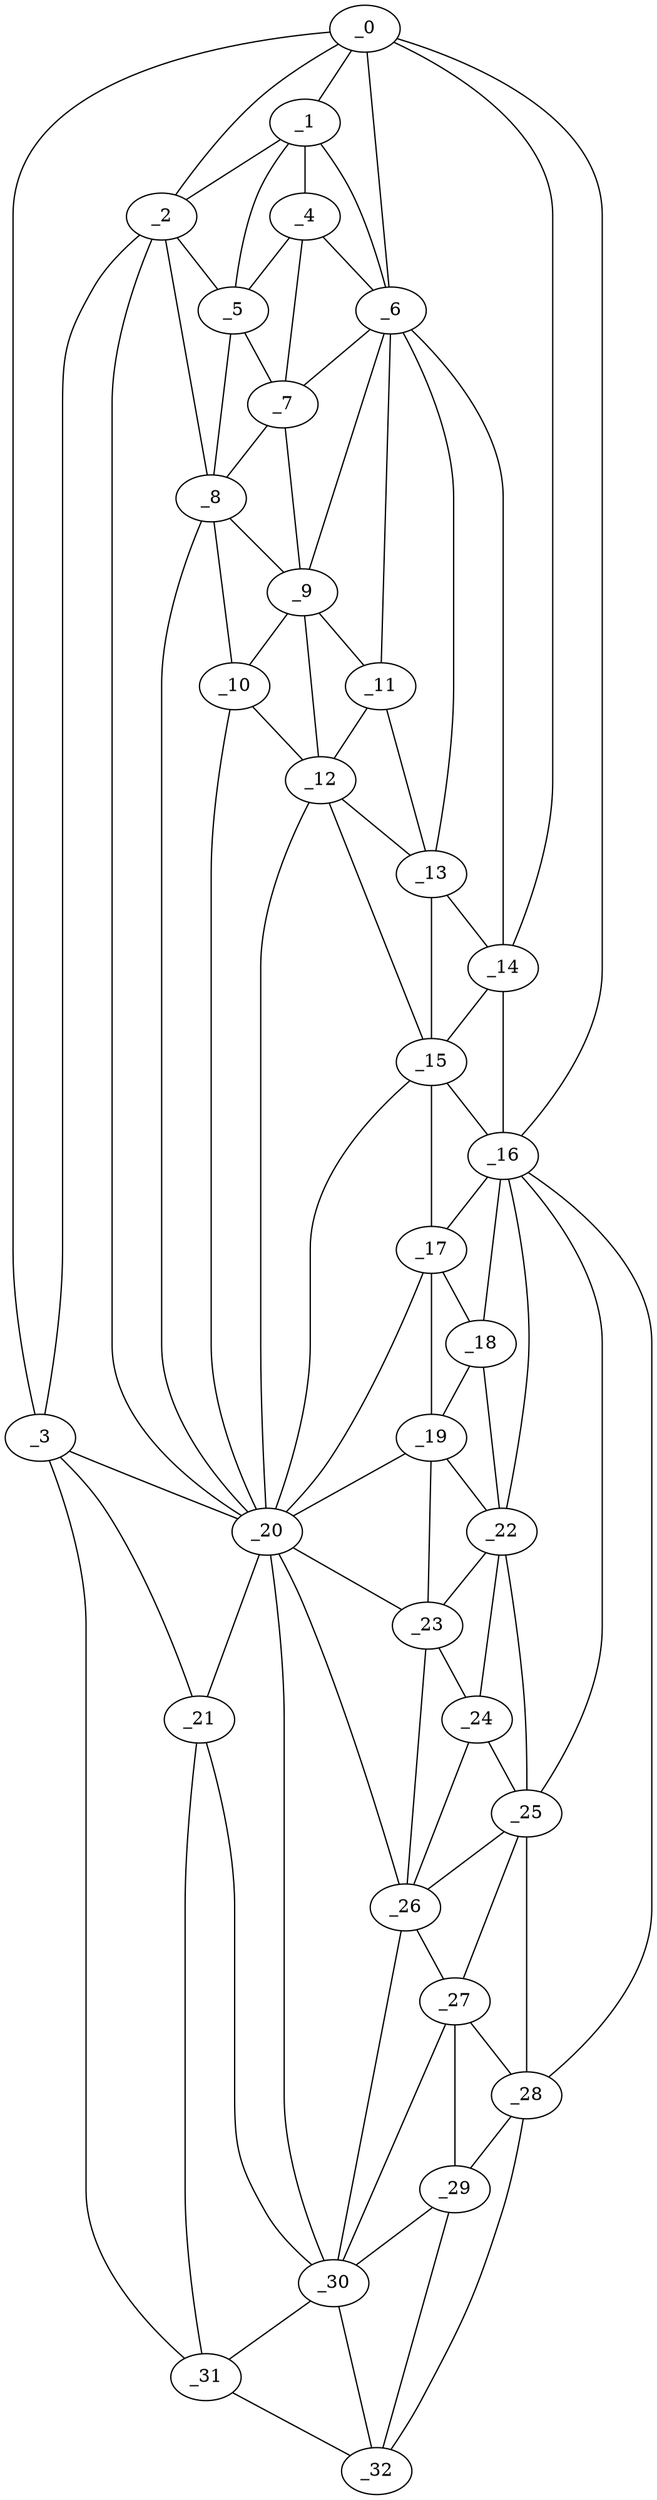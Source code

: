 graph "obj54__175.gxl" {
	_0	 [x=8,
		y=22];
	_1	 [x=10,
		y=30];
	_0 -- _1	 [valence=1];
	_2	 [x=12,
		y=44];
	_0 -- _2	 [valence=1];
	_3	 [x=12,
		y=109];
	_0 -- _3	 [valence=1];
	_6	 [x=23,
		y=23];
	_0 -- _6	 [valence=2];
	_14	 [x=50,
		y=21];
	_0 -- _14	 [valence=1];
	_16	 [x=59,
		y=20];
	_0 -- _16	 [valence=1];
	_1 -- _2	 [valence=2];
	_4	 [x=20,
		y=31];
	_1 -- _4	 [valence=2];
	_5	 [x=22,
		y=38];
	_1 -- _5	 [valence=2];
	_1 -- _6	 [valence=2];
	_2 -- _3	 [valence=1];
	_2 -- _5	 [valence=2];
	_8	 [x=27,
		y=37];
	_2 -- _8	 [valence=2];
	_20	 [x=67,
		y=56];
	_2 -- _20	 [valence=2];
	_3 -- _20	 [valence=2];
	_21	 [x=69,
		y=106];
	_3 -- _21	 [valence=2];
	_31	 [x=121,
		y=105];
	_3 -- _31	 [valence=1];
	_4 -- _5	 [valence=1];
	_4 -- _6	 [valence=1];
	_7	 [x=26,
		y=30];
	_4 -- _7	 [valence=2];
	_5 -- _7	 [valence=2];
	_5 -- _8	 [valence=2];
	_6 -- _7	 [valence=2];
	_9	 [x=33,
		y=30];
	_6 -- _9	 [valence=1];
	_11	 [x=36,
		y=23];
	_6 -- _11	 [valence=2];
	_13	 [x=44,
		y=22];
	_6 -- _13	 [valence=2];
	_6 -- _14	 [valence=2];
	_7 -- _8	 [valence=1];
	_7 -- _9	 [valence=2];
	_8 -- _9	 [valence=1];
	_10	 [x=34,
		y=36];
	_8 -- _10	 [valence=2];
	_8 -- _20	 [valence=2];
	_9 -- _10	 [valence=1];
	_9 -- _11	 [valence=1];
	_12	 [x=40,
		y=34];
	_9 -- _12	 [valence=2];
	_10 -- _12	 [valence=2];
	_10 -- _20	 [valence=1];
	_11 -- _12	 [valence=2];
	_11 -- _13	 [valence=1];
	_12 -- _13	 [valence=1];
	_15	 [x=50,
		y=30];
	_12 -- _15	 [valence=1];
	_12 -- _20	 [valence=2];
	_13 -- _14	 [valence=1];
	_13 -- _15	 [valence=2];
	_14 -- _15	 [valence=1];
	_14 -- _16	 [valence=2];
	_15 -- _16	 [valence=2];
	_17	 [x=62,
		y=33];
	_15 -- _17	 [valence=2];
	_15 -- _20	 [valence=2];
	_16 -- _17	 [valence=2];
	_18	 [x=65,
		y=30];
	_16 -- _18	 [valence=2];
	_22	 [x=70,
		y=29];
	_16 -- _22	 [valence=1];
	_25	 [x=85,
		y=30];
	_16 -- _25	 [valence=2];
	_28	 [x=115,
		y=18];
	_16 -- _28	 [valence=1];
	_17 -- _18	 [valence=1];
	_19	 [x=67,
		y=37];
	_17 -- _19	 [valence=2];
	_17 -- _20	 [valence=2];
	_18 -- _19	 [valence=2];
	_18 -- _22	 [valence=1];
	_19 -- _20	 [valence=2];
	_19 -- _22	 [valence=2];
	_23	 [x=72,
		y=36];
	_19 -- _23	 [valence=1];
	_20 -- _21	 [valence=1];
	_20 -- _23	 [valence=1];
	_26	 [x=91,
		y=39];
	_20 -- _26	 [valence=1];
	_30	 [x=120,
		y=54];
	_20 -- _30	 [valence=2];
	_21 -- _30	 [valence=2];
	_21 -- _31	 [valence=1];
	_22 -- _23	 [valence=2];
	_24	 [x=79,
		y=32];
	_22 -- _24	 [valence=2];
	_22 -- _25	 [valence=2];
	_23 -- _24	 [valence=1];
	_23 -- _26	 [valence=2];
	_24 -- _25	 [valence=1];
	_24 -- _26	 [valence=2];
	_25 -- _26	 [valence=2];
	_27	 [x=102,
		y=35];
	_25 -- _27	 [valence=2];
	_25 -- _28	 [valence=1];
	_26 -- _27	 [valence=1];
	_26 -- _30	 [valence=2];
	_27 -- _28	 [valence=2];
	_29	 [x=116,
		y=39];
	_27 -- _29	 [valence=2];
	_27 -- _30	 [valence=2];
	_28 -- _29	 [valence=2];
	_32	 [x=124,
		y=41];
	_28 -- _32	 [valence=1];
	_29 -- _30	 [valence=2];
	_29 -- _32	 [valence=2];
	_30 -- _31	 [valence=2];
	_30 -- _32	 [valence=1];
	_31 -- _32	 [valence=1];
}
